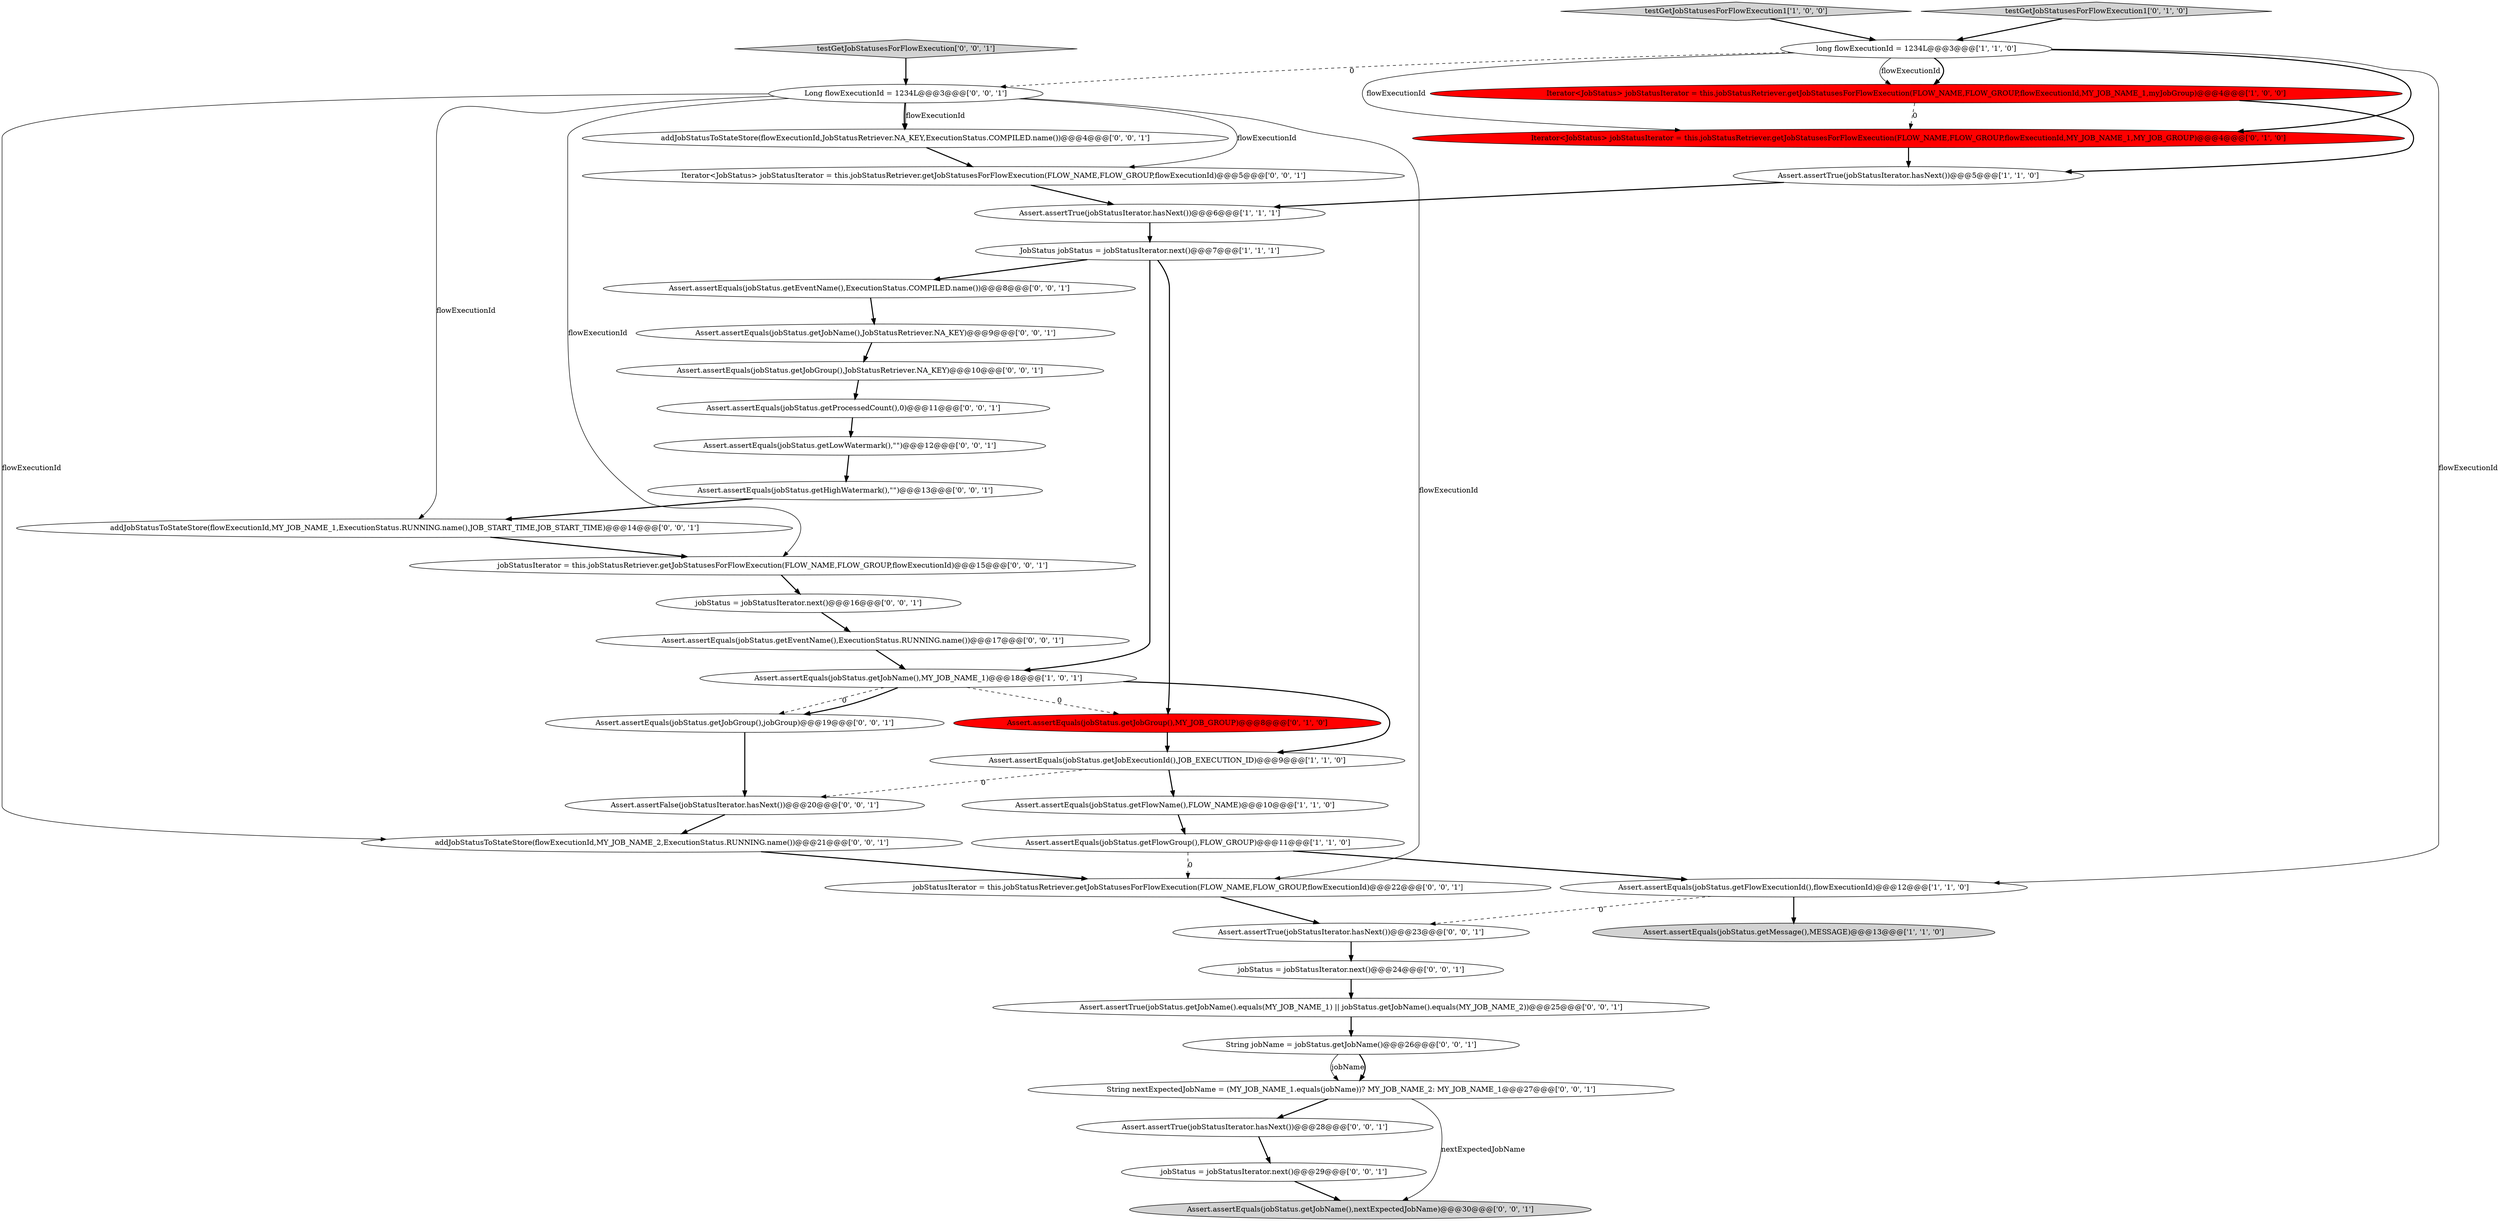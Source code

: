 digraph {
37 [style = filled, label = "Long flowExecutionId = 1234L@@@3@@@['0', '0', '1']", fillcolor = white, shape = ellipse image = "AAA0AAABBB3BBB"];
3 [style = filled, label = "Assert.assertEquals(jobStatus.getFlowGroup(),FLOW_GROUP)@@@11@@@['1', '1', '0']", fillcolor = white, shape = ellipse image = "AAA0AAABBB1BBB"];
18 [style = filled, label = "Assert.assertEquals(jobStatus.getJobName(),nextExpectedJobName)@@@30@@@['0', '0', '1']", fillcolor = lightgray, shape = ellipse image = "AAA0AAABBB3BBB"];
32 [style = filled, label = "jobStatus = jobStatusIterator.next()@@@29@@@['0', '0', '1']", fillcolor = white, shape = ellipse image = "AAA0AAABBB3BBB"];
35 [style = filled, label = "Assert.assertEquals(jobStatus.getHighWatermark(),\"\")@@@13@@@['0', '0', '1']", fillcolor = white, shape = ellipse image = "AAA0AAABBB3BBB"];
17 [style = filled, label = "testGetJobStatusesForFlowExecution['0', '0', '1']", fillcolor = lightgray, shape = diamond image = "AAA0AAABBB3BBB"];
8 [style = filled, label = "testGetJobStatusesForFlowExecution1['1', '0', '0']", fillcolor = lightgray, shape = diamond image = "AAA0AAABBB1BBB"];
14 [style = filled, label = "Iterator<JobStatus> jobStatusIterator = this.jobStatusRetriever.getJobStatusesForFlowExecution(FLOW_NAME,FLOW_GROUP,flowExecutionId,MY_JOB_NAME_1,MY_JOB_GROUP)@@@4@@@['0', '1', '0']", fillcolor = red, shape = ellipse image = "AAA1AAABBB2BBB"];
24 [style = filled, label = "jobStatusIterator = this.jobStatusRetriever.getJobStatusesForFlowExecution(FLOW_NAME,FLOW_GROUP,flowExecutionId)@@@15@@@['0', '0', '1']", fillcolor = white, shape = ellipse image = "AAA0AAABBB3BBB"];
2 [style = filled, label = "JobStatus jobStatus = jobStatusIterator.next()@@@7@@@['1', '1', '1']", fillcolor = white, shape = ellipse image = "AAA0AAABBB1BBB"];
26 [style = filled, label = "String jobName = jobStatus.getJobName()@@@26@@@['0', '0', '1']", fillcolor = white, shape = ellipse image = "AAA0AAABBB3BBB"];
1 [style = filled, label = "Iterator<JobStatus> jobStatusIterator = this.jobStatusRetriever.getJobStatusesForFlowExecution(FLOW_NAME,FLOW_GROUP,flowExecutionId,MY_JOB_NAME_1,myJobGroup)@@@4@@@['1', '0', '0']", fillcolor = red, shape = ellipse image = "AAA1AAABBB1BBB"];
36 [style = filled, label = "Assert.assertEquals(jobStatus.getJobName(),JobStatusRetriever.NA_KEY)@@@9@@@['0', '0', '1']", fillcolor = white, shape = ellipse image = "AAA0AAABBB3BBB"];
20 [style = filled, label = "Assert.assertEquals(jobStatus.getProcessedCount(),0)@@@11@@@['0', '0', '1']", fillcolor = white, shape = ellipse image = "AAA0AAABBB3BBB"];
13 [style = filled, label = "testGetJobStatusesForFlowExecution1['0', '1', '0']", fillcolor = lightgray, shape = diamond image = "AAA0AAABBB2BBB"];
0 [style = filled, label = "Assert.assertTrue(jobStatusIterator.hasNext())@@@6@@@['1', '1', '1']", fillcolor = white, shape = ellipse image = "AAA0AAABBB1BBB"];
28 [style = filled, label = "Assert.assertTrue(jobStatus.getJobName().equals(MY_JOB_NAME_1) || jobStatus.getJobName().equals(MY_JOB_NAME_2))@@@25@@@['0', '0', '1']", fillcolor = white, shape = ellipse image = "AAA0AAABBB3BBB"];
22 [style = filled, label = "addJobStatusToStateStore(flowExecutionId,JobStatusRetriever.NA_KEY,ExecutionStatus.COMPILED.name())@@@4@@@['0', '0', '1']", fillcolor = white, shape = ellipse image = "AAA0AAABBB3BBB"];
39 [style = filled, label = "Assert.assertEquals(jobStatus.getLowWatermark(),\"\")@@@12@@@['0', '0', '1']", fillcolor = white, shape = ellipse image = "AAA0AAABBB3BBB"];
27 [style = filled, label = "Assert.assertEquals(jobStatus.getEventName(),ExecutionStatus.COMPILED.name())@@@8@@@['0', '0', '1']", fillcolor = white, shape = ellipse image = "AAA0AAABBB3BBB"];
12 [style = filled, label = "Assert.assertEquals(jobStatus.getJobGroup(),MY_JOB_GROUP)@@@8@@@['0', '1', '0']", fillcolor = red, shape = ellipse image = "AAA1AAABBB2BBB"];
33 [style = filled, label = "jobStatusIterator = this.jobStatusRetriever.getJobStatusesForFlowExecution(FLOW_NAME,FLOW_GROUP,flowExecutionId)@@@22@@@['0', '0', '1']", fillcolor = white, shape = ellipse image = "AAA0AAABBB3BBB"];
23 [style = filled, label = "jobStatus = jobStatusIterator.next()@@@24@@@['0', '0', '1']", fillcolor = white, shape = ellipse image = "AAA0AAABBB3BBB"];
25 [style = filled, label = "addJobStatusToStateStore(flowExecutionId,MY_JOB_NAME_2,ExecutionStatus.RUNNING.name())@@@21@@@['0', '0', '1']", fillcolor = white, shape = ellipse image = "AAA0AAABBB3BBB"];
4 [style = filled, label = "Assert.assertEquals(jobStatus.getJobName(),MY_JOB_NAME_1)@@@18@@@['1', '0', '1']", fillcolor = white, shape = ellipse image = "AAA0AAABBB1BBB"];
7 [style = filled, label = "Assert.assertEquals(jobStatus.getMessage(),MESSAGE)@@@13@@@['1', '1', '0']", fillcolor = lightgray, shape = ellipse image = "AAA0AAABBB1BBB"];
10 [style = filled, label = "Assert.assertEquals(jobStatus.getFlowName(),FLOW_NAME)@@@10@@@['1', '1', '0']", fillcolor = white, shape = ellipse image = "AAA0AAABBB1BBB"];
30 [style = filled, label = "Iterator<JobStatus> jobStatusIterator = this.jobStatusRetriever.getJobStatusesForFlowExecution(FLOW_NAME,FLOW_GROUP,flowExecutionId)@@@5@@@['0', '0', '1']", fillcolor = white, shape = ellipse image = "AAA0AAABBB3BBB"];
6 [style = filled, label = "Assert.assertTrue(jobStatusIterator.hasNext())@@@5@@@['1', '1', '0']", fillcolor = white, shape = ellipse image = "AAA0AAABBB1BBB"];
9 [style = filled, label = "Assert.assertEquals(jobStatus.getJobExecutionId(),JOB_EXECUTION_ID)@@@9@@@['1', '1', '0']", fillcolor = white, shape = ellipse image = "AAA0AAABBB1BBB"];
16 [style = filled, label = "String nextExpectedJobName = (MY_JOB_NAME_1.equals(jobName))? MY_JOB_NAME_2: MY_JOB_NAME_1@@@27@@@['0', '0', '1']", fillcolor = white, shape = ellipse image = "AAA0AAABBB3BBB"];
5 [style = filled, label = "Assert.assertEquals(jobStatus.getFlowExecutionId(),flowExecutionId)@@@12@@@['1', '1', '0']", fillcolor = white, shape = ellipse image = "AAA0AAABBB1BBB"];
31 [style = filled, label = "Assert.assertTrue(jobStatusIterator.hasNext())@@@23@@@['0', '0', '1']", fillcolor = white, shape = ellipse image = "AAA0AAABBB3BBB"];
34 [style = filled, label = "Assert.assertEquals(jobStatus.getJobGroup(),jobGroup)@@@19@@@['0', '0', '1']", fillcolor = white, shape = ellipse image = "AAA0AAABBB3BBB"];
29 [style = filled, label = "Assert.assertEquals(jobStatus.getJobGroup(),JobStatusRetriever.NA_KEY)@@@10@@@['0', '0', '1']", fillcolor = white, shape = ellipse image = "AAA0AAABBB3BBB"];
19 [style = filled, label = "Assert.assertEquals(jobStatus.getEventName(),ExecutionStatus.RUNNING.name())@@@17@@@['0', '0', '1']", fillcolor = white, shape = ellipse image = "AAA0AAABBB3BBB"];
15 [style = filled, label = "Assert.assertTrue(jobStatusIterator.hasNext())@@@28@@@['0', '0', '1']", fillcolor = white, shape = ellipse image = "AAA0AAABBB3BBB"];
40 [style = filled, label = "addJobStatusToStateStore(flowExecutionId,MY_JOB_NAME_1,ExecutionStatus.RUNNING.name(),JOB_START_TIME,JOB_START_TIME)@@@14@@@['0', '0', '1']", fillcolor = white, shape = ellipse image = "AAA0AAABBB3BBB"];
11 [style = filled, label = "long flowExecutionId = 1234L@@@3@@@['1', '1', '0']", fillcolor = white, shape = ellipse image = "AAA0AAABBB1BBB"];
38 [style = filled, label = "Assert.assertFalse(jobStatusIterator.hasNext())@@@20@@@['0', '0', '1']", fillcolor = white, shape = ellipse image = "AAA0AAABBB3BBB"];
21 [style = filled, label = "jobStatus = jobStatusIterator.next()@@@16@@@['0', '0', '1']", fillcolor = white, shape = ellipse image = "AAA0AAABBB3BBB"];
4->9 [style = bold, label=""];
16->15 [style = bold, label=""];
27->36 [style = bold, label=""];
37->30 [style = solid, label="flowExecutionId"];
31->23 [style = bold, label=""];
21->19 [style = bold, label=""];
25->33 [style = bold, label=""];
1->14 [style = dashed, label="0"];
11->14 [style = bold, label=""];
11->1 [style = bold, label=""];
3->33 [style = dashed, label="0"];
36->29 [style = bold, label=""];
0->2 [style = bold, label=""];
37->33 [style = solid, label="flowExecutionId"];
26->16 [style = solid, label="jobName"];
10->3 [style = bold, label=""];
11->1 [style = solid, label="flowExecutionId"];
28->26 [style = bold, label=""];
6->0 [style = bold, label=""];
37->40 [style = solid, label="flowExecutionId"];
9->10 [style = bold, label=""];
12->9 [style = bold, label=""];
17->37 [style = bold, label=""];
2->4 [style = bold, label=""];
16->18 [style = solid, label="nextExpectedJobName"];
13->11 [style = bold, label=""];
22->30 [style = bold, label=""];
2->12 [style = bold, label=""];
4->12 [style = dashed, label="0"];
23->28 [style = bold, label=""];
26->16 [style = bold, label=""];
35->40 [style = bold, label=""];
37->22 [style = bold, label=""];
29->20 [style = bold, label=""];
3->5 [style = bold, label=""];
11->14 [style = solid, label="flowExecutionId"];
1->6 [style = bold, label=""];
24->21 [style = bold, label=""];
39->35 [style = bold, label=""];
37->22 [style = solid, label="flowExecutionId"];
4->34 [style = dashed, label="0"];
37->25 [style = solid, label="flowExecutionId"];
20->39 [style = bold, label=""];
5->31 [style = dashed, label="0"];
37->24 [style = solid, label="flowExecutionId"];
2->27 [style = bold, label=""];
5->7 [style = bold, label=""];
40->24 [style = bold, label=""];
38->25 [style = bold, label=""];
33->31 [style = bold, label=""];
11->37 [style = dashed, label="0"];
30->0 [style = bold, label=""];
19->4 [style = bold, label=""];
34->38 [style = bold, label=""];
32->18 [style = bold, label=""];
15->32 [style = bold, label=""];
8->11 [style = bold, label=""];
9->38 [style = dashed, label="0"];
14->6 [style = bold, label=""];
4->34 [style = bold, label=""];
11->5 [style = solid, label="flowExecutionId"];
}
